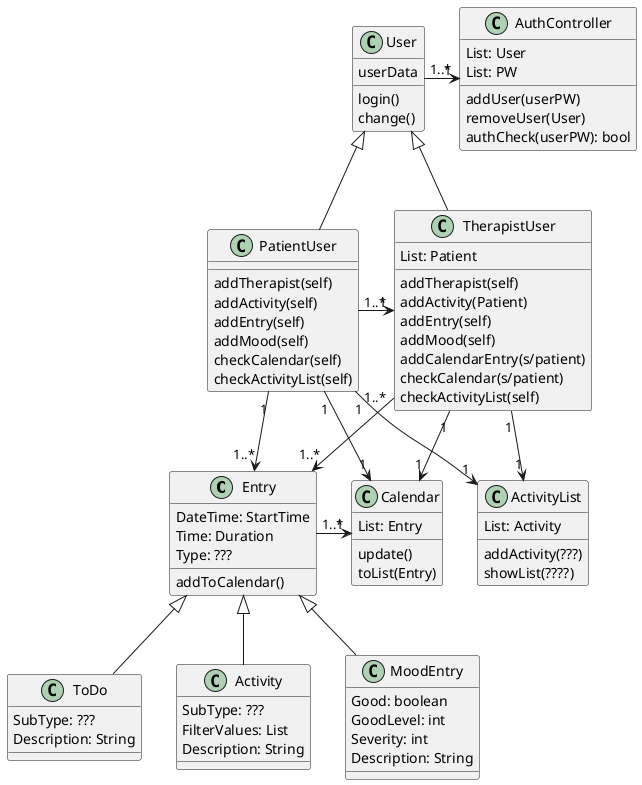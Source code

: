 @startuml


/' Define the dependencies'/
Entry <|-- ToDo
Entry <|-- Activity
Entry <|-- MoodEntry

User <|-- PatientUser
User <|-- TherapistUser


/' Define the class details'/
class User {
userData
login()
change()
}

class PatientUser{
addTherapist(self)
addActivity(self)
addEntry(self)
addMood(self)
checkCalendar(self)
checkActivityList(self)
}

class TherapistUser{
List: Patient
addTherapist(self)
addActivity(Patient)
addEntry(self)
addMood(self)
addCalendarEntry(s/patient)
checkCalendar(s/patient)
checkActivityList(self)
}

class AuthController {
List: User
List: PW
addUser(userPW)
removeUser(User)
authCheck(userPW): bool
}

class Calendar {
List: Entry
update()
toList(Entry)
}

class ActivityList {
List: Activity
addActivity(???)
showList(????)
}

class Entry {
DateTime: StartTime
Time: Duration
Type: ???
addToCalendar()
}

class ToDo {
SubType: ???
Description: String
}

class Activity {
SubType: ???
FilterValues: List
Description: String
}

class MoodEntry{
Good: boolean
GoodLevel: int
Severity: int
Description: String
}

/' Define entity relations (?)'/
User "1..*" -> "1" AuthController

PatientUser "1..*" -> "1" TherapistUser
PatientUser "1" --> "1..*" Entry
PatientUser "1" -> "1" Calendar
PatientUser "1" --> "1" ActivityList

TherapistUser "1..*" --> "1..*" Entry
TherapistUser "1" -> "1" Calendar
TherapistUser "1" --> "1" ActivityList

Entry "1..*" -> "1" Calendar

@enduml